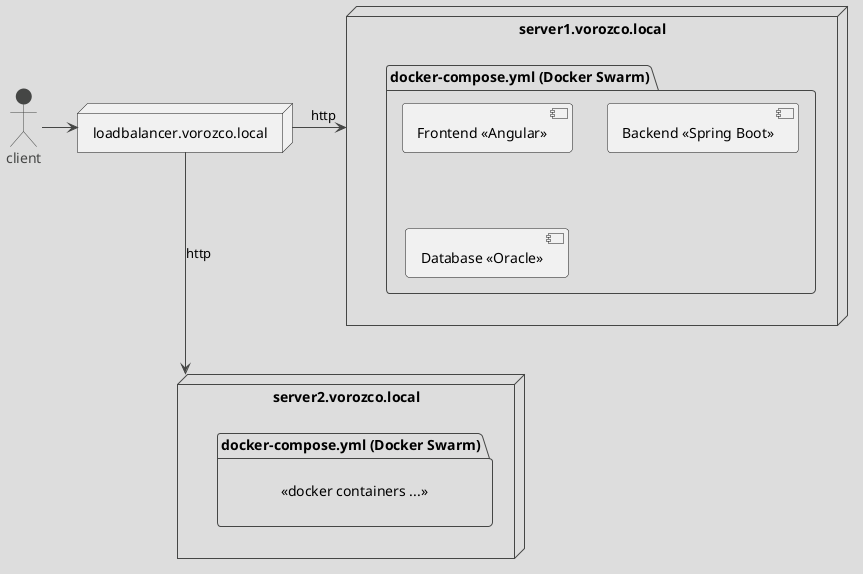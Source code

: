 @startuml
!theme toy

node server1 as  "server1.vorozco.local" {

    package compose as "docker-compose.yml (Docker Swarm)"{
        component container  as "Frontend <<Angular>>"

        component containerjava as "Backend <<Spring Boot>>"

        component Database as "Database <<Oracle>>"
    }
}


node server2 as  "server2.vorozco.local" {
    package composes as "docker-compose.yml (Docker Swarm)"{
        label "<<docker containers ...>>"
    }
}

node lb as "loadbalancer.vorozco.local"

actor client

lb -right--> server1: http
lb -down--> server2: http

client -right--> lb
@enduml